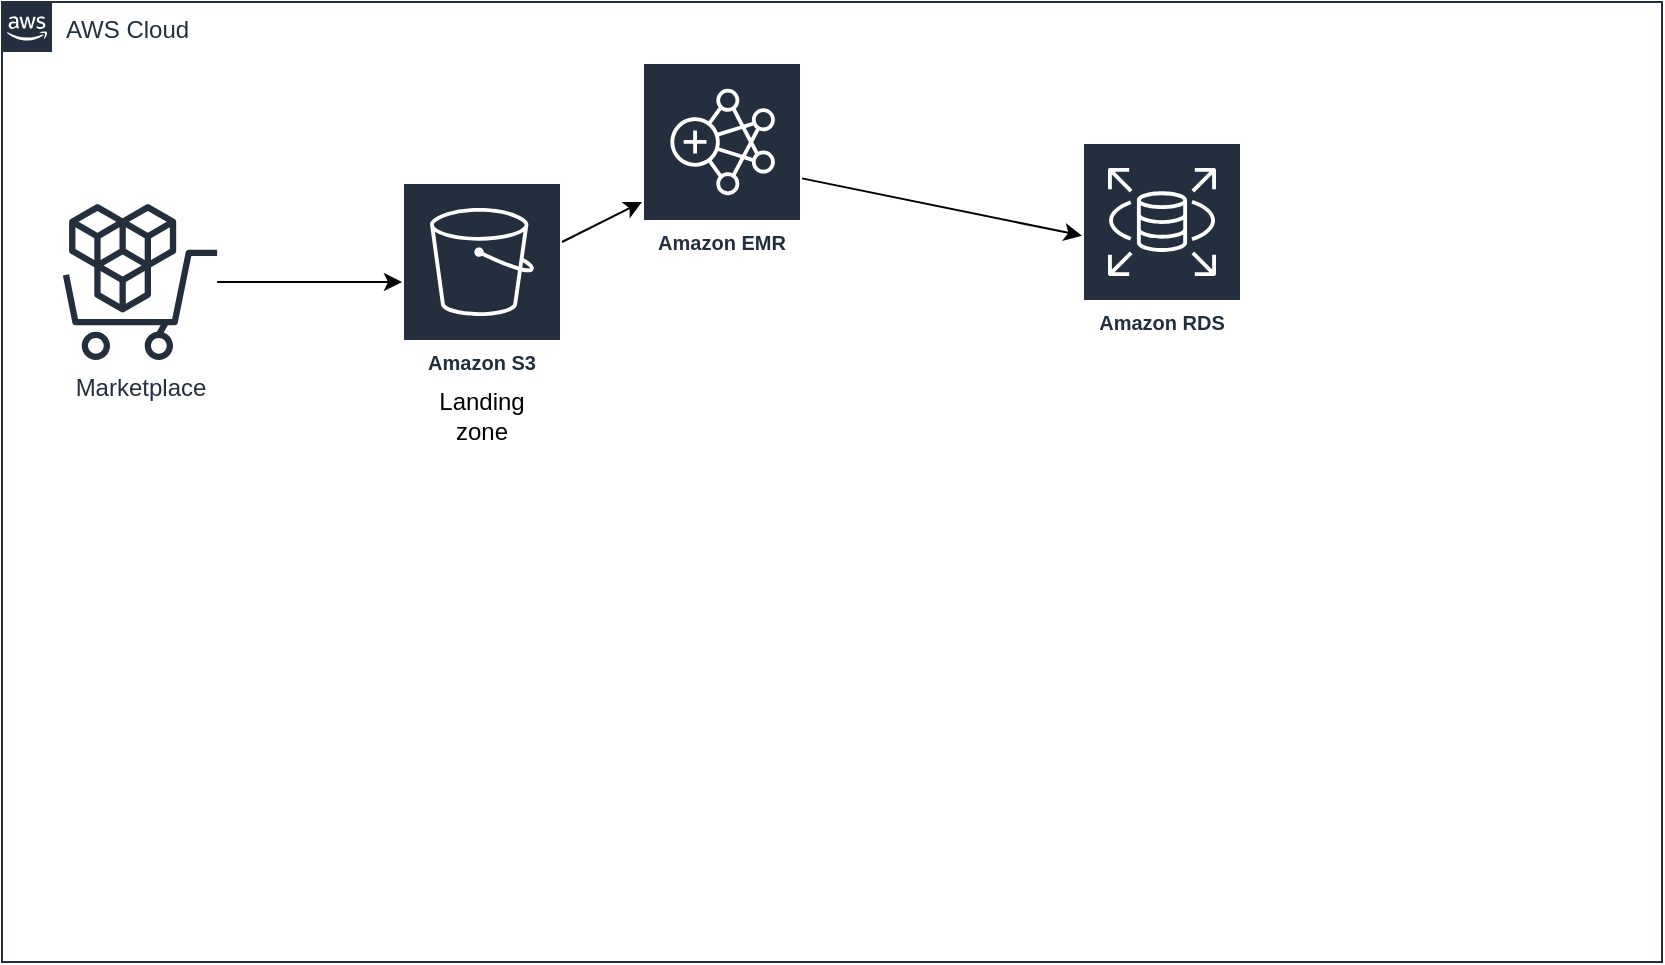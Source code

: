 <mxfile>
    <diagram id="7u0tjs2_i5mqCkMGg-q6" name="Page-1">
        <mxGraphModel dx="862" dy="488" grid="1" gridSize="10" guides="1" tooltips="1" connect="1" arrows="1" fold="1" page="1" pageScale="1" pageWidth="850" pageHeight="1100" math="0" shadow="0">
            <root>
                <mxCell id="0"/>
                <mxCell id="1" parent="0"/>
                <mxCell id="685" value="AWS Cloud" style="points=[[0,0],[0.25,0],[0.5,0],[0.75,0],[1,0],[1,0.25],[1,0.5],[1,0.75],[1,1],[0.75,1],[0.5,1],[0.25,1],[0,1],[0,0.75],[0,0.5],[0,0.25]];outlineConnect=0;gradientColor=none;html=1;whiteSpace=wrap;fontSize=12;fontStyle=0;container=1;pointerEvents=0;collapsible=0;recursiveResize=0;shape=mxgraph.aws4.group;grIcon=mxgraph.aws4.group_aws_cloud_alt;strokeColor=#232F3E;fillColor=none;verticalAlign=top;align=left;spacingLeft=30;fontColor=#232F3E;dashed=0;" parent="1" vertex="1">
                    <mxGeometry x="10" y="10" width="830" height="480" as="geometry"/>
                </mxCell>
                <mxCell id="691" style="edgeStyle=none;html=1;" parent="685" source="686" target="690" edge="1">
                    <mxGeometry relative="1" as="geometry"/>
                </mxCell>
                <mxCell id="686" value="Amazon S3" style="sketch=0;outlineConnect=0;fontColor=#232F3E;gradientColor=none;strokeColor=#ffffff;fillColor=#232F3E;dashed=0;verticalLabelPosition=middle;verticalAlign=bottom;align=center;html=1;whiteSpace=wrap;fontSize=10;fontStyle=1;spacing=3;shape=mxgraph.aws4.productIcon;prIcon=mxgraph.aws4.s3;" parent="685" vertex="1">
                    <mxGeometry x="200" y="90" width="80" height="100" as="geometry"/>
                </mxCell>
                <mxCell id="689" style="edgeStyle=none;html=1;" parent="685" source="687" target="686" edge="1">
                    <mxGeometry relative="1" as="geometry"/>
                </mxCell>
                <mxCell id="687" value="Marketplace&lt;br&gt;" style="sketch=0;outlineConnect=0;fontColor=#232F3E;gradientColor=none;fillColor=#232F3D;strokeColor=none;dashed=0;verticalLabelPosition=bottom;verticalAlign=top;align=center;html=1;fontSize=12;fontStyle=0;aspect=fixed;pointerEvents=1;shape=mxgraph.aws4.marketplace;" parent="685" vertex="1">
                    <mxGeometry x="30" y="101" width="78" height="78" as="geometry"/>
                </mxCell>
                <mxCell id="693" style="edgeStyle=none;html=1;" parent="685" source="690" edge="1">
                    <mxGeometry relative="1" as="geometry">
                        <mxPoint x="540" y="116.818" as="targetPoint"/>
                    </mxGeometry>
                </mxCell>
                <mxCell id="690" value="Amazon EMR" style="sketch=0;outlineConnect=0;fontColor=#232F3E;gradientColor=none;strokeColor=#ffffff;fillColor=#232F3E;dashed=0;verticalLabelPosition=middle;verticalAlign=bottom;align=center;html=1;whiteSpace=wrap;fontSize=10;fontStyle=1;spacing=3;shape=mxgraph.aws4.productIcon;prIcon=mxgraph.aws4.emr;" parent="685" vertex="1">
                    <mxGeometry x="320" y="30" width="80" height="100" as="geometry"/>
                </mxCell>
                <mxCell id="695" value="Landing zone" style="text;html=1;strokeColor=none;fillColor=none;align=center;verticalAlign=middle;whiteSpace=wrap;rounded=0;" parent="685" vertex="1">
                    <mxGeometry x="210" y="192" width="60" height="30" as="geometry"/>
                </mxCell>
                <mxCell id="699" value="Amazon RDS" style="sketch=0;outlineConnect=0;fontColor=#232F3E;gradientColor=none;strokeColor=#ffffff;fillColor=#232F3E;dashed=0;verticalLabelPosition=middle;verticalAlign=bottom;align=center;html=1;whiteSpace=wrap;fontSize=10;fontStyle=1;spacing=3;shape=mxgraph.aws4.productIcon;prIcon=mxgraph.aws4.rds;" vertex="1" parent="685">
                    <mxGeometry x="540" y="70" width="80" height="100" as="geometry"/>
                </mxCell>
            </root>
        </mxGraphModel>
    </diagram>
</mxfile>